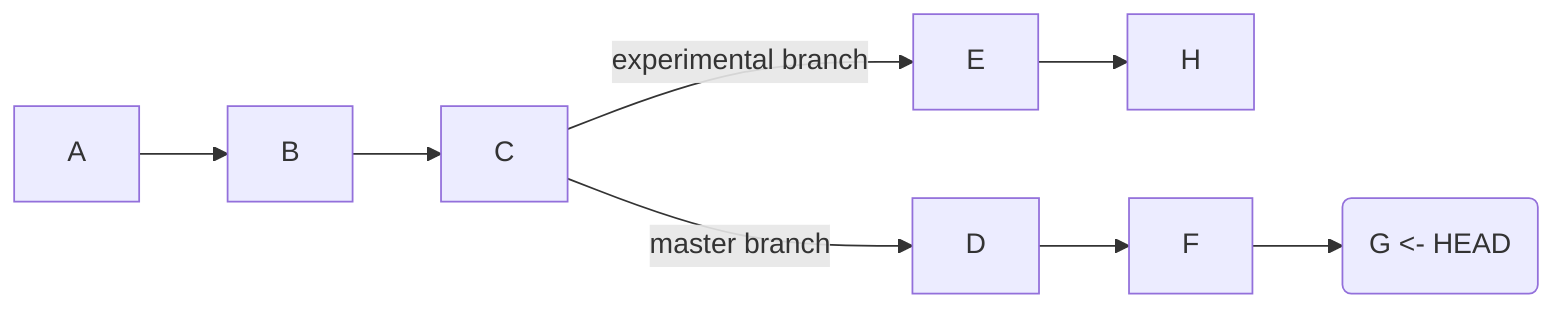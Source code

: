 graph LR
    A-->B
    B-->C
    C-- experimental branch -->E
    E-->H
    C-- master branch -->D
    D-->F
    F-->G(G <- HEAD)